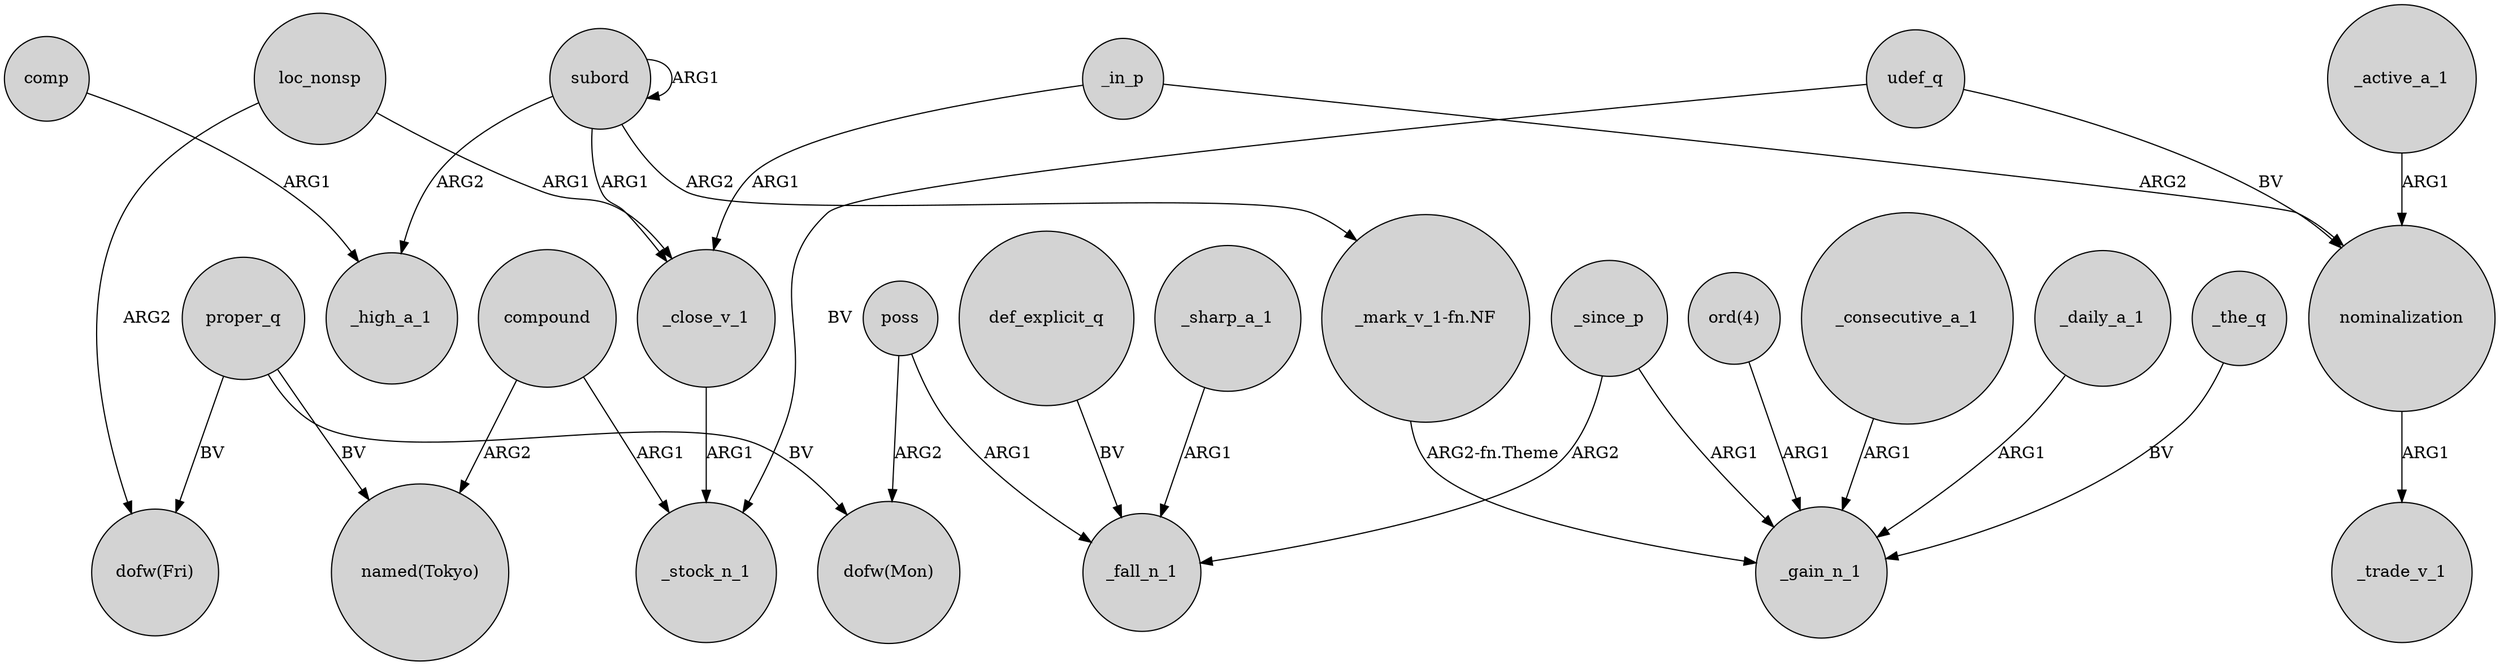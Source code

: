 digraph {
	node [shape=circle style=filled]
	loc_nonsp -> _close_v_1 [label=ARG1]
	"ord(4)" -> _gain_n_1 [label=ARG1]
	compound -> "named(Tokyo)" [label=ARG2]
	_consecutive_a_1 -> _gain_n_1 [label=ARG1]
	proper_q -> "dofw(Fri)" [label=BV]
	subord -> _close_v_1 [label=ARG1]
	_close_v_1 -> _stock_n_1 [label=ARG1]
	def_explicit_q -> _fall_n_1 [label=BV]
	_daily_a_1 -> _gain_n_1 [label=ARG1]
	compound -> _stock_n_1 [label=ARG1]
	subord -> subord [label=ARG1]
	comp -> _high_a_1 [label=ARG1]
	nominalization -> _trade_v_1 [label=ARG1]
	proper_q -> "named(Tokyo)" [label=BV]
	loc_nonsp -> "dofw(Fri)" [label=ARG2]
	_sharp_a_1 -> _fall_n_1 [label=ARG1]
	_the_q -> _gain_n_1 [label=BV]
	poss -> _fall_n_1 [label=ARG1]
	subord -> _high_a_1 [label=ARG2]
	udef_q -> _stock_n_1 [label=BV]
	subord -> "_mark_v_1-fn.NF" [label=ARG2]
	proper_q -> "dofw(Mon)" [label=BV]
	udef_q -> nominalization [label=BV]
	_active_a_1 -> nominalization [label=ARG1]
	"_mark_v_1-fn.NF" -> _gain_n_1 [label="ARG2-fn.Theme"]
	_since_p -> _fall_n_1 [label=ARG2]
	poss -> "dofw(Mon)" [label=ARG2]
	_in_p -> _close_v_1 [label=ARG1]
	_in_p -> nominalization [label=ARG2]
	_since_p -> _gain_n_1 [label=ARG1]
}
